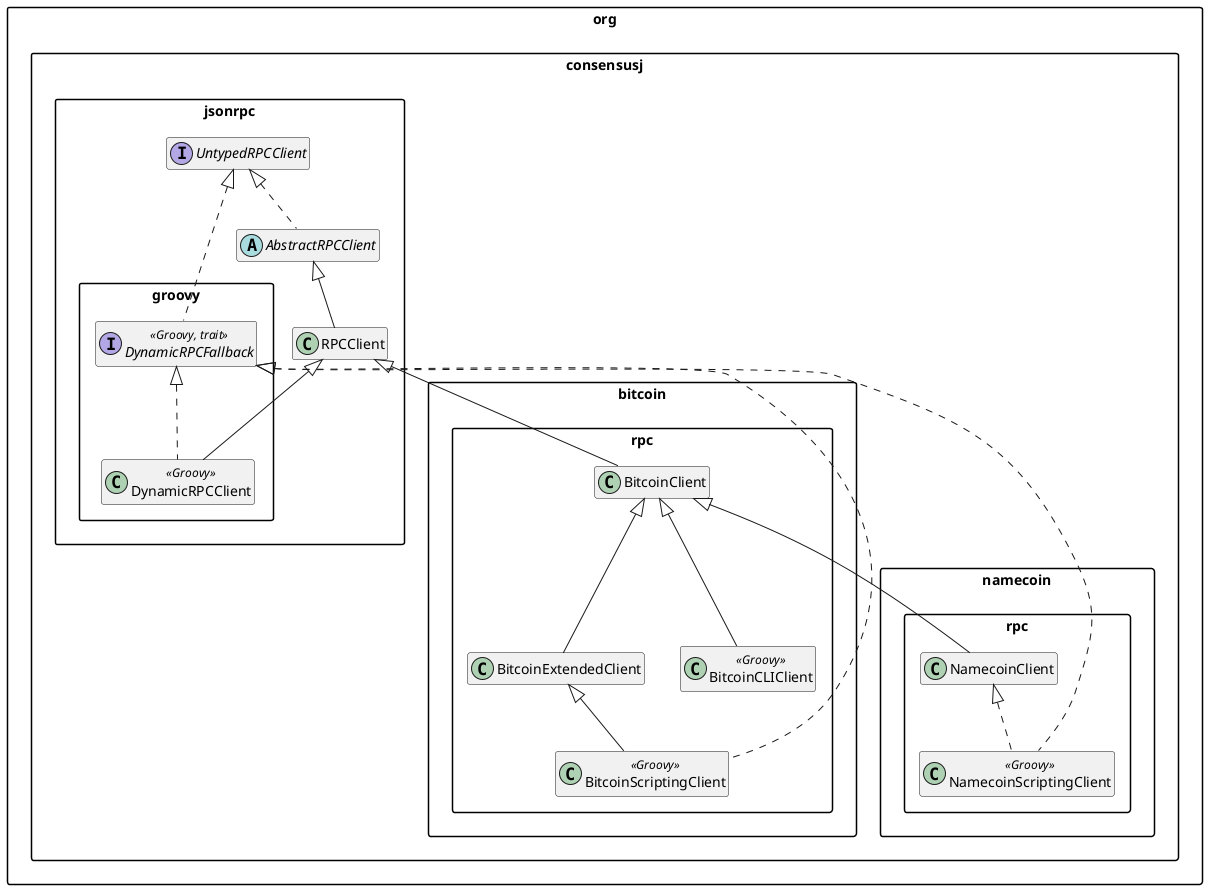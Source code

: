 @startuml
skinparam packageStyle Rect
skinparam shadowing false
hide empty members

namespace org.consensusj.jsonrpc {
    interface UntypedRPCClient
    abstract class AbstractRPCClient
    class RPCClient

    UntypedRPCClient <|.. AbstractRPCClient
    AbstractRPCClient <|-- RPCClient

}

namespace org.consensusj.jsonrpc.groovy {
  interface DynamicRPCFallback << Groovy, trait >>
  class DynamicRPCClient << Groovy >>

  org.consensusj.jsonrpc.UntypedRPCClient <|.. DynamicRPCFallback
  org.consensusj.jsonrpc.RPCClient <|-- DynamicRPCClient
  DynamicRPCFallback <|.. DynamicRPCClient
}

namespace org.consensusj.bitcoin.rpc {
    class BitcoinClient
    class BitcoinExtendedClient

    class BitcoinScriptingClient << Groovy >>
    class BitcoinCLIClient << Groovy >>


    org.consensusj.jsonrpc.RPCClient <|-- BitcoinClient
    BitcoinClient <|-- BitcoinExtendedClient
    BitcoinExtendedClient <|-- BitcoinScriptingClient
    org.consensusj.jsonrpc.groovy.DynamicRPCFallback <|.. BitcoinScriptingClient
    BitcoinClient <|-- BitcoinCLIClient
}

namespace org.consensusj.namecoin.rpc {
    class NamecoinClient
    class NamecoinScriptingClient << Groovy >>

    org.consensusj.bitcoin.rpc.BitcoinClient <|-- NamecoinClient
    NamecoinClient <|.. NamecoinScriptingClient
    org.consensusj.jsonrpc.groovy.DynamicRPCFallback <|.. NamecoinScriptingClient
}
@enduml

